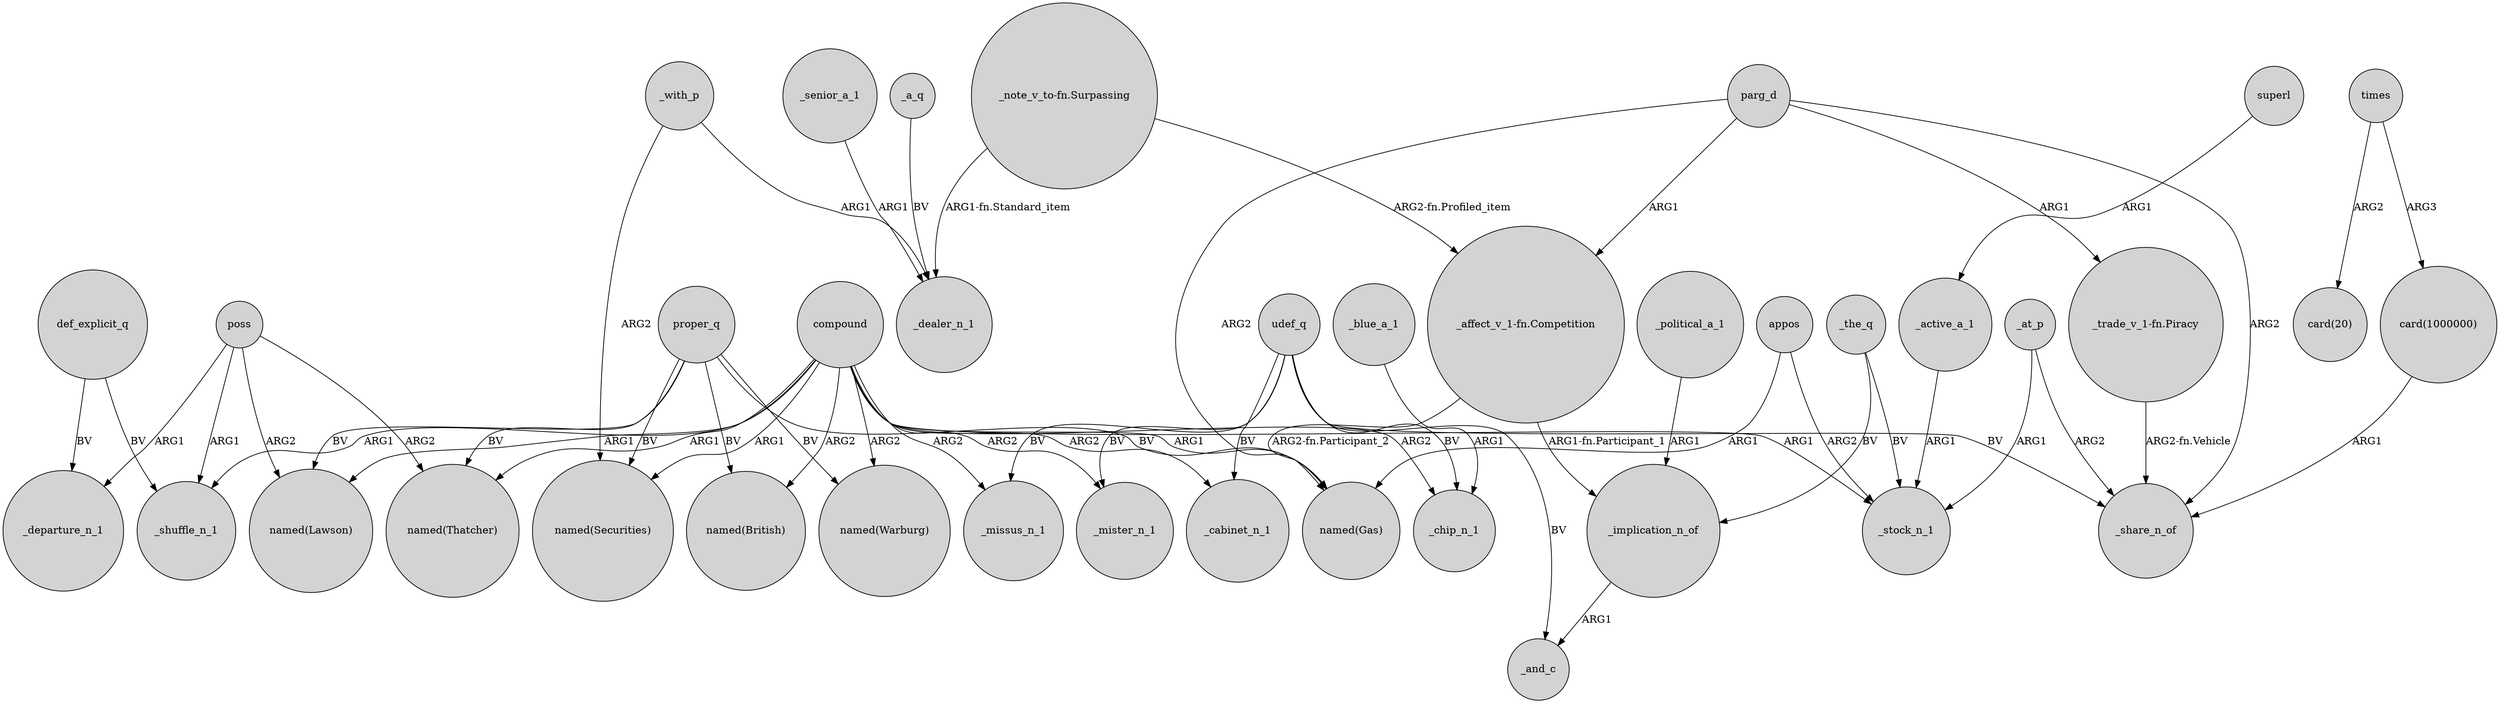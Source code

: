digraph {
	node [shape=circle style=filled]
	proper_q -> "named(British)" [label=BV]
	"_trade_v_1-fn.Piracy" -> _share_n_of [label="ARG2-fn.Vehicle"]
	compound -> "named(Lawson)" [label=ARG1]
	_at_p -> _share_n_of [label=ARG2]
	_with_p -> "named(Securities)" [label=ARG2]
	compound -> _mister_n_1 [label=ARG2]
	compound -> "named(Thatcher)" [label=ARG1]
	proper_q -> "named(Securities)" [label=BV]
	proper_q -> "named(Gas)" [label=BV]
	poss -> "named(Thatcher)" [label=ARG2]
	times -> "card(1000000)" [label=ARG3]
	proper_q -> "named(Lawson)" [label=BV]
	compound -> _missus_n_1 [label=ARG2]
	compound -> _cabinet_n_1 [label=ARG2]
	udef_q -> _and_c [label=BV]
	udef_q -> _mister_n_1 [label=BV]
	_the_q -> _implication_n_of [label=BV]
	poss -> "named(Lawson)" [label=ARG2]
	def_explicit_q -> _shuffle_n_1 [label=BV]
	compound -> _stock_n_1 [label=ARG1]
	appos -> _stock_n_1 [label=ARG2]
	compound -> "named(Gas)" [label=ARG1]
	appos -> "named(Gas)" [label=ARG1]
	_the_q -> _stock_n_1 [label=BV]
	_blue_a_1 -> _chip_n_1 [label=ARG1]
	_with_p -> _dealer_n_1 [label=ARG1]
	superl -> _active_a_1 [label=ARG1]
	_senior_a_1 -> _dealer_n_1 [label=ARG1]
	compound -> _shuffle_n_1 [label=ARG1]
	poss -> _shuffle_n_1 [label=ARG1]
	udef_q -> _share_n_of [label=BV]
	_at_p -> _stock_n_1 [label=ARG1]
	"_note_v_to-fn.Surpassing" -> "_affect_v_1-fn.Competition" [label="ARG2-fn.Profiled_item"]
	compound -> "named(Warburg)" [label=ARG2]
	_a_q -> _dealer_n_1 [label=BV]
	times -> "card(20)" [label=ARG2]
	parg_d -> "_trade_v_1-fn.Piracy" [label=ARG1]
	"_note_v_to-fn.Surpassing" -> _dealer_n_1 [label="ARG1-fn.Standard_item"]
	_active_a_1 -> _stock_n_1 [label=ARG1]
	"card(1000000)" -> _share_n_of [label=ARG1]
	"_affect_v_1-fn.Competition" -> "named(Gas)" [label="ARG2-fn.Participant_2"]
	udef_q -> _missus_n_1 [label=BV]
	parg_d -> _share_n_of [label=ARG2]
	compound -> "named(British)" [label=ARG2]
	udef_q -> _chip_n_1 [label=BV]
	poss -> _departure_n_1 [label=ARG1]
	parg_d -> "_affect_v_1-fn.Competition" [label=ARG1]
	udef_q -> _cabinet_n_1 [label=BV]
	proper_q -> "named(Thatcher)" [label=BV]
	compound -> _chip_n_1 [label=ARG2]
	"_affect_v_1-fn.Competition" -> _implication_n_of [label="ARG1-fn.Participant_1"]
	parg_d -> "named(Gas)" [label=ARG2]
	def_explicit_q -> _departure_n_1 [label=BV]
	_political_a_1 -> _implication_n_of [label=ARG1]
	proper_q -> "named(Warburg)" [label=BV]
	_implication_n_of -> _and_c [label=ARG1]
	compound -> "named(Securities)" [label=ARG1]
}
